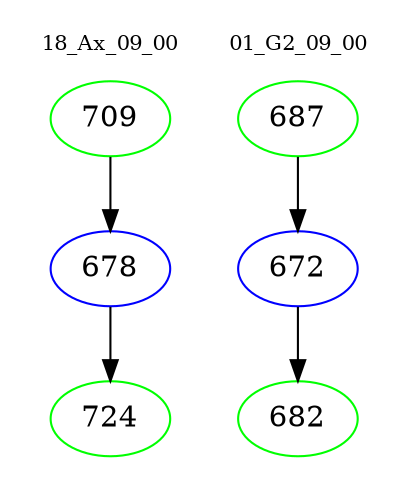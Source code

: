 digraph{
subgraph cluster_0 {
color = white
label = "18_Ax_09_00";
fontsize=10;
T0_709 [label="709", color="green"]
T0_709 -> T0_678 [color="black"]
T0_678 [label="678", color="blue"]
T0_678 -> T0_724 [color="black"]
T0_724 [label="724", color="green"]
}
subgraph cluster_1 {
color = white
label = "01_G2_09_00";
fontsize=10;
T1_687 [label="687", color="green"]
T1_687 -> T1_672 [color="black"]
T1_672 [label="672", color="blue"]
T1_672 -> T1_682 [color="black"]
T1_682 [label="682", color="green"]
}
}
